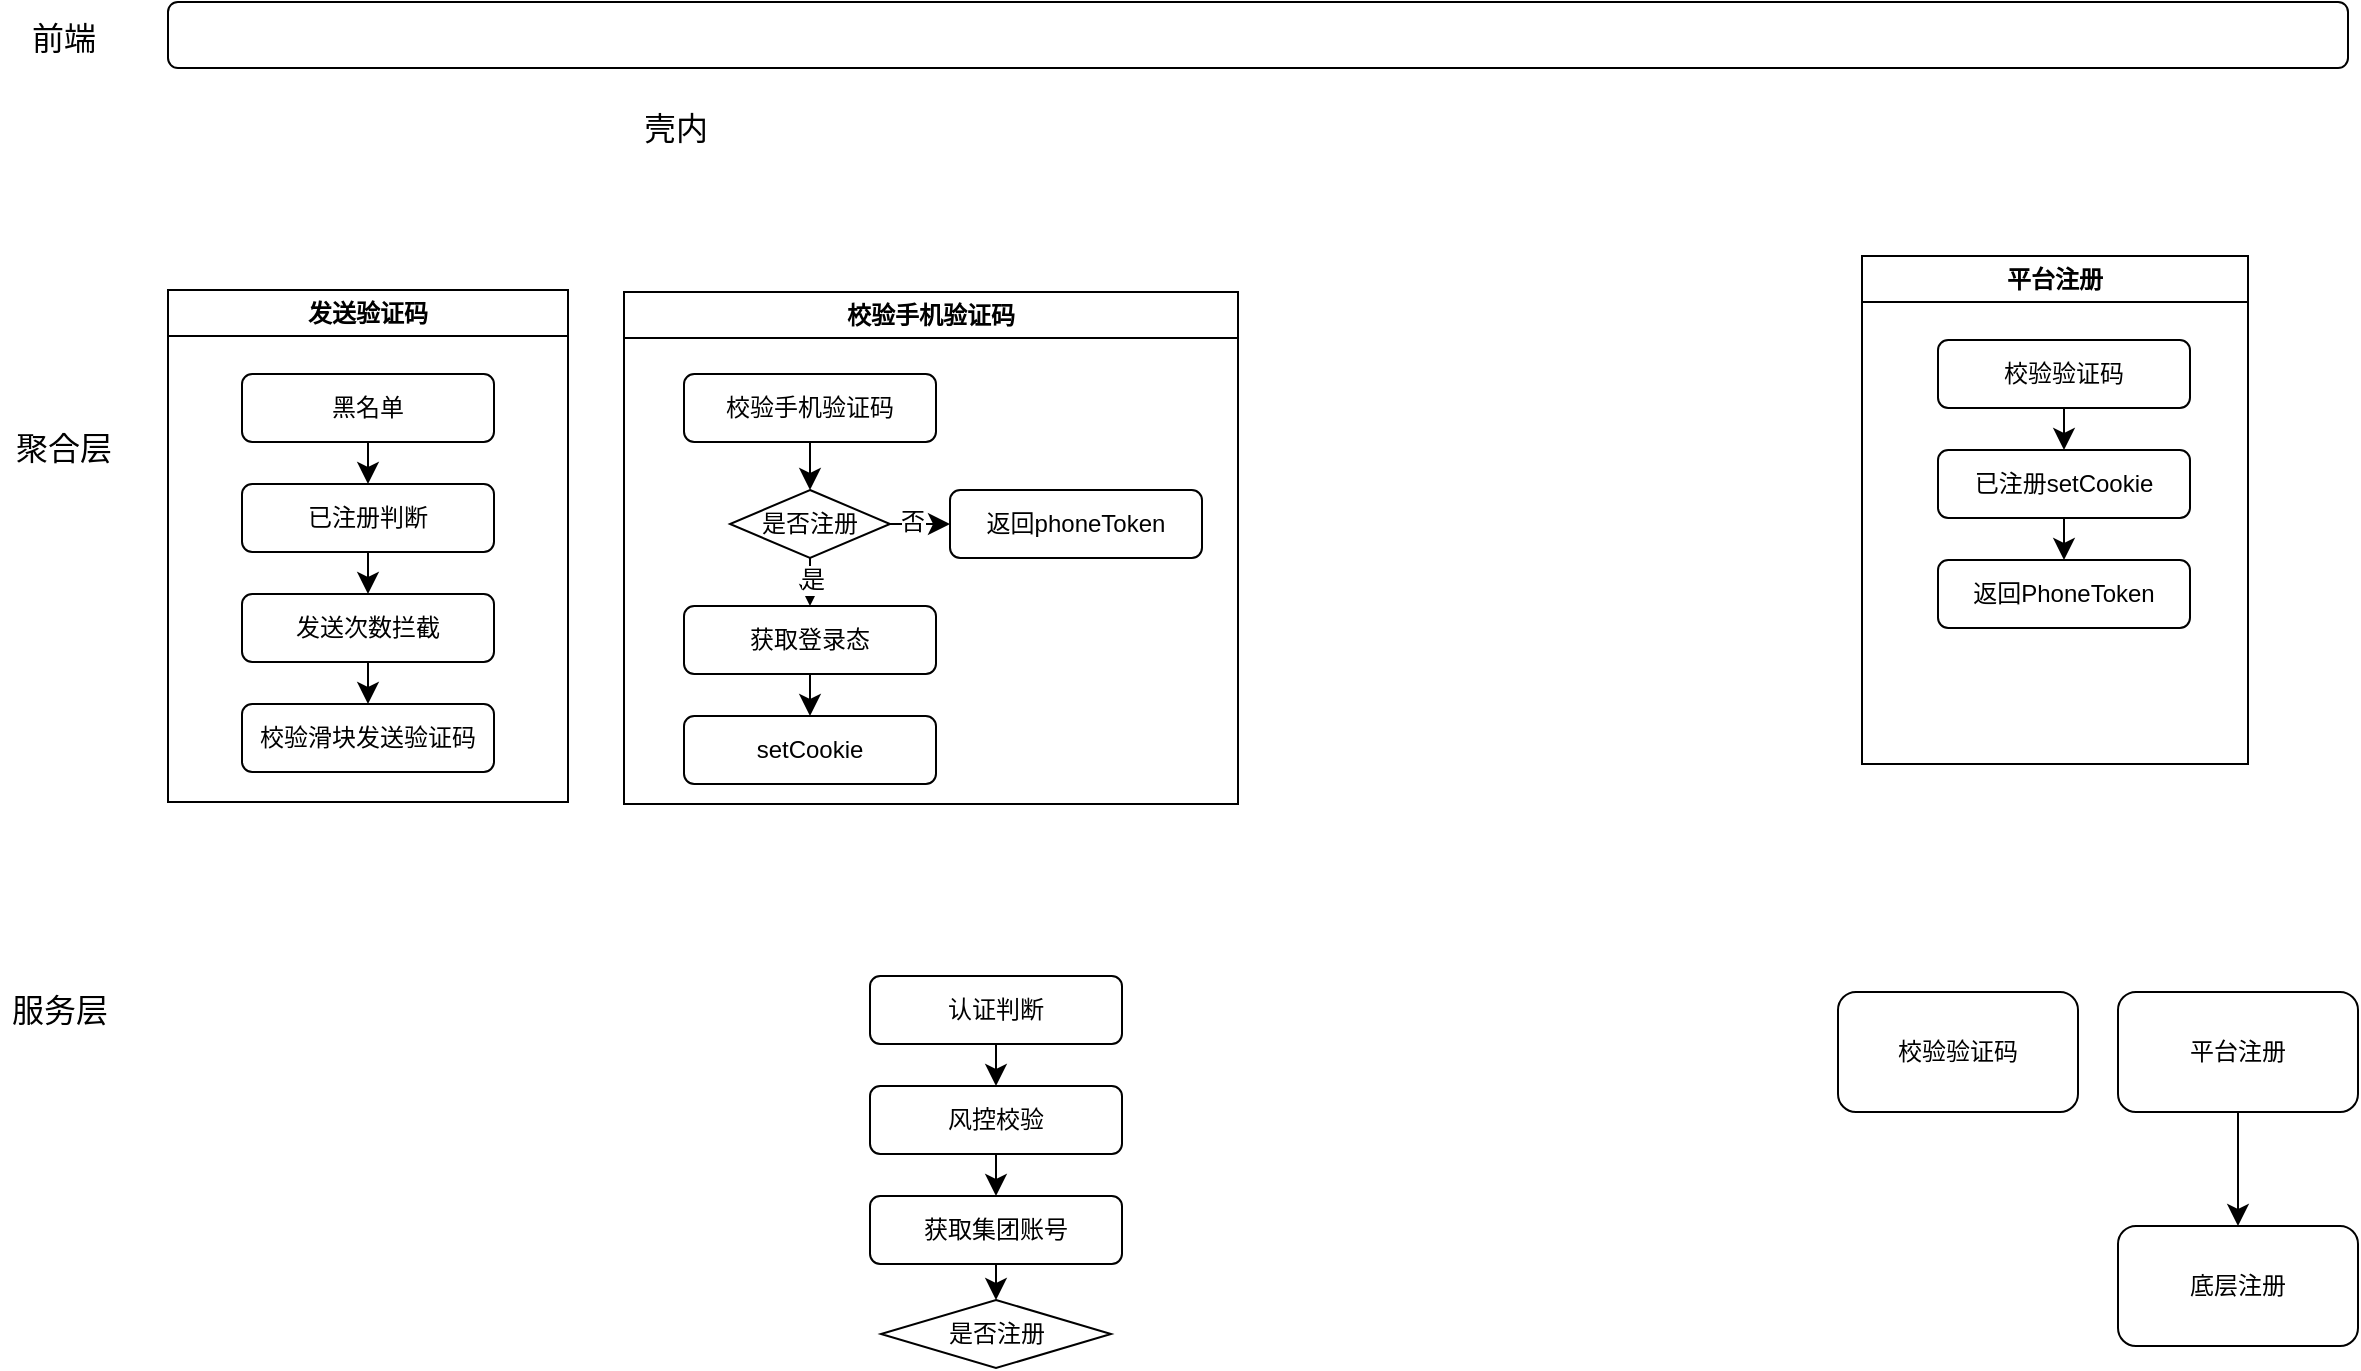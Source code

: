 <mxfile version="24.3.0" type="github">
  <diagram name="第 1 页" id="c9AZkh1vqLpdnkct6R15">
    <mxGraphModel dx="1834" dy="1188" grid="0" gridSize="10" guides="1" tooltips="1" connect="1" arrows="1" fold="1" page="0" pageScale="1" pageWidth="827" pageHeight="1169" math="0" shadow="0">
      <root>
        <mxCell id="0" />
        <mxCell id="1" parent="0" />
        <mxCell id="L1B9Y0KhX3QtsJVaU2VL-1" value="校验验证码" style="rounded=1;whiteSpace=wrap;html=1;" vertex="1" parent="1">
          <mxGeometry x="810" y="108" width="120" height="60" as="geometry" />
        </mxCell>
        <mxCell id="L1B9Y0KhX3QtsJVaU2VL-2" value="聚合层" style="text;html=1;align=center;verticalAlign=middle;whiteSpace=wrap;rounded=0;fontSize=16;" vertex="1" parent="1">
          <mxGeometry x="-107" y="-179" width="60" height="30" as="geometry" />
        </mxCell>
        <mxCell id="L1B9Y0KhX3QtsJVaU2VL-3" value="服务层" style="text;html=1;align=center;verticalAlign=middle;whiteSpace=wrap;rounded=0;fontSize=16;" vertex="1" parent="1">
          <mxGeometry x="-109" y="102" width="60" height="30" as="geometry" />
        </mxCell>
        <mxCell id="L1B9Y0KhX3QtsJVaU2VL-5" value="前端" style="text;html=1;align=center;verticalAlign=middle;whiteSpace=wrap;rounded=0;fontSize=16;" vertex="1" parent="1">
          <mxGeometry x="-107" y="-384" width="60" height="30" as="geometry" />
        </mxCell>
        <mxCell id="L1B9Y0KhX3QtsJVaU2VL-14" style="edgeStyle=none;curved=1;rounded=0;orthogonalLoop=1;jettySize=auto;html=1;exitX=0.5;exitY=1;exitDx=0;exitDy=0;entryX=0.5;entryY=0;entryDx=0;entryDy=0;fontSize=12;startSize=8;endSize=8;" edge="1" parent="1" source="L1B9Y0KhX3QtsJVaU2VL-6" target="L1B9Y0KhX3QtsJVaU2VL-7">
          <mxGeometry relative="1" as="geometry" />
        </mxCell>
        <mxCell id="L1B9Y0KhX3QtsJVaU2VL-6" value="平台注册" style="rounded=1;whiteSpace=wrap;html=1;" vertex="1" parent="1">
          <mxGeometry x="950" y="108" width="120" height="60" as="geometry" />
        </mxCell>
        <mxCell id="L1B9Y0KhX3QtsJVaU2VL-7" value="底层注册" style="rounded=1;whiteSpace=wrap;html=1;" vertex="1" parent="1">
          <mxGeometry x="950" y="225" width="120" height="60" as="geometry" />
        </mxCell>
        <mxCell id="L1B9Y0KhX3QtsJVaU2VL-23" value="" style="rounded=1;whiteSpace=wrap;html=1;" vertex="1" parent="1">
          <mxGeometry x="-25" y="-387" width="1090" height="33" as="geometry" />
        </mxCell>
        <mxCell id="L1B9Y0KhX3QtsJVaU2VL-33" value="发送验证码" style="swimlane;whiteSpace=wrap;html=1;" vertex="1" parent="1">
          <mxGeometry x="-25" y="-243" width="200" height="256" as="geometry" />
        </mxCell>
        <mxCell id="L1B9Y0KhX3QtsJVaU2VL-37" style="edgeStyle=none;curved=1;rounded=0;orthogonalLoop=1;jettySize=auto;html=1;exitX=0.5;exitY=1;exitDx=0;exitDy=0;entryX=0.5;entryY=0;entryDx=0;entryDy=0;fontSize=12;startSize=8;endSize=8;" edge="1" parent="L1B9Y0KhX3QtsJVaU2VL-33" source="L1B9Y0KhX3QtsJVaU2VL-32" target="L1B9Y0KhX3QtsJVaU2VL-34">
          <mxGeometry relative="1" as="geometry" />
        </mxCell>
        <mxCell id="L1B9Y0KhX3QtsJVaU2VL-32" value="黑名单" style="rounded=1;whiteSpace=wrap;html=1;" vertex="1" parent="L1B9Y0KhX3QtsJVaU2VL-33">
          <mxGeometry x="37" y="42" width="126" height="34" as="geometry" />
        </mxCell>
        <mxCell id="L1B9Y0KhX3QtsJVaU2VL-38" style="edgeStyle=none;curved=1;rounded=0;orthogonalLoop=1;jettySize=auto;html=1;exitX=0.5;exitY=1;exitDx=0;exitDy=0;entryX=0.5;entryY=0;entryDx=0;entryDy=0;fontSize=12;startSize=8;endSize=8;" edge="1" parent="L1B9Y0KhX3QtsJVaU2VL-33" source="L1B9Y0KhX3QtsJVaU2VL-34" target="L1B9Y0KhX3QtsJVaU2VL-35">
          <mxGeometry relative="1" as="geometry" />
        </mxCell>
        <mxCell id="L1B9Y0KhX3QtsJVaU2VL-34" value="已注册判断" style="rounded=1;whiteSpace=wrap;html=1;" vertex="1" parent="L1B9Y0KhX3QtsJVaU2VL-33">
          <mxGeometry x="37" y="97" width="126" height="34" as="geometry" />
        </mxCell>
        <mxCell id="L1B9Y0KhX3QtsJVaU2VL-39" style="edgeStyle=none;curved=1;rounded=0;orthogonalLoop=1;jettySize=auto;html=1;exitX=0.5;exitY=1;exitDx=0;exitDy=0;entryX=0.5;entryY=0;entryDx=0;entryDy=0;fontSize=12;startSize=8;endSize=8;" edge="1" parent="L1B9Y0KhX3QtsJVaU2VL-33" source="L1B9Y0KhX3QtsJVaU2VL-35" target="L1B9Y0KhX3QtsJVaU2VL-36">
          <mxGeometry relative="1" as="geometry" />
        </mxCell>
        <mxCell id="L1B9Y0KhX3QtsJVaU2VL-35" value="发送次数拦截" style="rounded=1;whiteSpace=wrap;html=1;" vertex="1" parent="L1B9Y0KhX3QtsJVaU2VL-33">
          <mxGeometry x="37" y="152" width="126" height="34" as="geometry" />
        </mxCell>
        <mxCell id="L1B9Y0KhX3QtsJVaU2VL-36" value="校验滑块发送验证码" style="rounded=1;whiteSpace=wrap;html=1;" vertex="1" parent="L1B9Y0KhX3QtsJVaU2VL-33">
          <mxGeometry x="37" y="207" width="126" height="34" as="geometry" />
        </mxCell>
        <mxCell id="L1B9Y0KhX3QtsJVaU2VL-40" value="校验手机验证码" style="swimlane;whiteSpace=wrap;html=1;" vertex="1" parent="1">
          <mxGeometry x="203" y="-242" width="307" height="256" as="geometry" />
        </mxCell>
        <mxCell id="L1B9Y0KhX3QtsJVaU2VL-74" style="edgeStyle=none;curved=1;rounded=0;orthogonalLoop=1;jettySize=auto;html=1;exitX=0.5;exitY=1;exitDx=0;exitDy=0;entryX=0.5;entryY=0;entryDx=0;entryDy=0;fontSize=12;startSize=8;endSize=8;" edge="1" parent="L1B9Y0KhX3QtsJVaU2VL-40" source="L1B9Y0KhX3QtsJVaU2VL-60" target="L1B9Y0KhX3QtsJVaU2VL-73">
          <mxGeometry relative="1" as="geometry" />
        </mxCell>
        <mxCell id="L1B9Y0KhX3QtsJVaU2VL-60" value="校验手机验证码" style="rounded=1;whiteSpace=wrap;html=1;" vertex="1" parent="L1B9Y0KhX3QtsJVaU2VL-40">
          <mxGeometry x="30" y="41" width="126" height="34" as="geometry" />
        </mxCell>
        <mxCell id="L1B9Y0KhX3QtsJVaU2VL-61" style="edgeStyle=none;curved=1;rounded=0;orthogonalLoop=1;jettySize=auto;html=1;exitX=0.5;exitY=1;exitDx=0;exitDy=0;entryX=0.5;entryY=0;entryDx=0;entryDy=0;fontSize=12;startSize=8;endSize=8;" edge="1" parent="L1B9Y0KhX3QtsJVaU2VL-40" source="L1B9Y0KhX3QtsJVaU2VL-62" target="L1B9Y0KhX3QtsJVaU2VL-63">
          <mxGeometry relative="1" as="geometry" />
        </mxCell>
        <mxCell id="L1B9Y0KhX3QtsJVaU2VL-62" value="获取登录态" style="rounded=1;whiteSpace=wrap;html=1;" vertex="1" parent="L1B9Y0KhX3QtsJVaU2VL-40">
          <mxGeometry x="30" y="157" width="126" height="34" as="geometry" />
        </mxCell>
        <mxCell id="L1B9Y0KhX3QtsJVaU2VL-63" value="setCookie" style="rounded=1;whiteSpace=wrap;html=1;" vertex="1" parent="L1B9Y0KhX3QtsJVaU2VL-40">
          <mxGeometry x="30" y="212" width="126" height="34" as="geometry" />
        </mxCell>
        <mxCell id="L1B9Y0KhX3QtsJVaU2VL-64" value="返回phoneToken" style="rounded=1;whiteSpace=wrap;html=1;" vertex="1" parent="L1B9Y0KhX3QtsJVaU2VL-40">
          <mxGeometry x="163" y="99" width="126" height="34" as="geometry" />
        </mxCell>
        <mxCell id="L1B9Y0KhX3QtsJVaU2VL-75" style="edgeStyle=none;curved=1;rounded=0;orthogonalLoop=1;jettySize=auto;html=1;exitX=0.5;exitY=1;exitDx=0;exitDy=0;entryX=0.5;entryY=0;entryDx=0;entryDy=0;fontSize=12;startSize=8;endSize=8;" edge="1" parent="L1B9Y0KhX3QtsJVaU2VL-40" source="L1B9Y0KhX3QtsJVaU2VL-73" target="L1B9Y0KhX3QtsJVaU2VL-62">
          <mxGeometry relative="1" as="geometry" />
        </mxCell>
        <mxCell id="L1B9Y0KhX3QtsJVaU2VL-77" value="是" style="edgeLabel;html=1;align=center;verticalAlign=middle;resizable=0;points=[];fontSize=12;" vertex="1" connectable="0" parent="L1B9Y0KhX3QtsJVaU2VL-75">
          <mxGeometry x="-0.125" y="1" relative="1" as="geometry">
            <mxPoint as="offset" />
          </mxGeometry>
        </mxCell>
        <mxCell id="L1B9Y0KhX3QtsJVaU2VL-76" style="edgeStyle=none;curved=1;rounded=0;orthogonalLoop=1;jettySize=auto;html=1;exitX=1;exitY=0.5;exitDx=0;exitDy=0;entryX=0;entryY=0.5;entryDx=0;entryDy=0;fontSize=12;startSize=8;endSize=8;" edge="1" parent="L1B9Y0KhX3QtsJVaU2VL-40" source="L1B9Y0KhX3QtsJVaU2VL-73" target="L1B9Y0KhX3QtsJVaU2VL-64">
          <mxGeometry relative="1" as="geometry" />
        </mxCell>
        <mxCell id="L1B9Y0KhX3QtsJVaU2VL-78" value="否" style="edgeLabel;html=1;align=center;verticalAlign=middle;resizable=0;points=[];fontSize=12;" vertex="1" connectable="0" parent="L1B9Y0KhX3QtsJVaU2VL-76">
          <mxGeometry x="-0.3" y="2" relative="1" as="geometry">
            <mxPoint y="1" as="offset" />
          </mxGeometry>
        </mxCell>
        <mxCell id="L1B9Y0KhX3QtsJVaU2VL-73" value="是否注册" style="rhombus;whiteSpace=wrap;html=1;" vertex="1" parent="L1B9Y0KhX3QtsJVaU2VL-40">
          <mxGeometry x="53" y="99" width="80" height="34" as="geometry" />
        </mxCell>
        <mxCell id="L1B9Y0KhX3QtsJVaU2VL-48" value="壳内" style="text;html=1;align=center;verticalAlign=middle;whiteSpace=wrap;rounded=0;fontSize=16;" vertex="1" parent="1">
          <mxGeometry x="199" y="-339" width="60" height="30" as="geometry" />
        </mxCell>
        <mxCell id="L1B9Y0KhX3QtsJVaU2VL-49" value="平台注册" style="swimlane;whiteSpace=wrap;html=1;" vertex="1" parent="1">
          <mxGeometry x="822" y="-260" width="193" height="254" as="geometry" />
        </mxCell>
        <mxCell id="L1B9Y0KhX3QtsJVaU2VL-50" style="edgeStyle=none;curved=1;rounded=0;orthogonalLoop=1;jettySize=auto;html=1;exitX=0.5;exitY=1;exitDx=0;exitDy=0;entryX=0.5;entryY=0;entryDx=0;entryDy=0;fontSize=12;startSize=8;endSize=8;" edge="1" parent="L1B9Y0KhX3QtsJVaU2VL-49" source="L1B9Y0KhX3QtsJVaU2VL-51" target="L1B9Y0KhX3QtsJVaU2VL-53">
          <mxGeometry relative="1" as="geometry" />
        </mxCell>
        <mxCell id="L1B9Y0KhX3QtsJVaU2VL-51" value="校验验证码" style="rounded=1;whiteSpace=wrap;html=1;" vertex="1" parent="L1B9Y0KhX3QtsJVaU2VL-49">
          <mxGeometry x="38" y="42" width="126" height="34" as="geometry" />
        </mxCell>
        <mxCell id="L1B9Y0KhX3QtsJVaU2VL-52" style="edgeStyle=none;curved=1;rounded=0;orthogonalLoop=1;jettySize=auto;html=1;exitX=0.5;exitY=1;exitDx=0;exitDy=0;entryX=0.5;entryY=0;entryDx=0;entryDy=0;fontSize=12;startSize=8;endSize=8;" edge="1" parent="L1B9Y0KhX3QtsJVaU2VL-49" source="L1B9Y0KhX3QtsJVaU2VL-53" target="L1B9Y0KhX3QtsJVaU2VL-54">
          <mxGeometry relative="1" as="geometry" />
        </mxCell>
        <mxCell id="L1B9Y0KhX3QtsJVaU2VL-53" value="已注册setCookie" style="rounded=1;whiteSpace=wrap;html=1;" vertex="1" parent="L1B9Y0KhX3QtsJVaU2VL-49">
          <mxGeometry x="38" y="97" width="126" height="34" as="geometry" />
        </mxCell>
        <mxCell id="L1B9Y0KhX3QtsJVaU2VL-54" value="返回PhoneToken" style="rounded=1;whiteSpace=wrap;html=1;" vertex="1" parent="L1B9Y0KhX3QtsJVaU2VL-49">
          <mxGeometry x="38" y="152" width="126" height="34" as="geometry" />
        </mxCell>
        <mxCell id="L1B9Y0KhX3QtsJVaU2VL-66" style="edgeStyle=none;curved=1;rounded=0;orthogonalLoop=1;jettySize=auto;html=1;exitX=0.5;exitY=1;exitDx=0;exitDy=0;entryX=0.5;entryY=0;entryDx=0;entryDy=0;fontSize=12;startSize=8;endSize=8;" edge="1" parent="1" source="L1B9Y0KhX3QtsJVaU2VL-67" target="L1B9Y0KhX3QtsJVaU2VL-69">
          <mxGeometry relative="1" as="geometry" />
        </mxCell>
        <mxCell id="L1B9Y0KhX3QtsJVaU2VL-67" value="认证判断" style="rounded=1;whiteSpace=wrap;html=1;" vertex="1" parent="1">
          <mxGeometry x="326" y="100" width="126" height="34" as="geometry" />
        </mxCell>
        <mxCell id="L1B9Y0KhX3QtsJVaU2VL-68" style="edgeStyle=none;curved=1;rounded=0;orthogonalLoop=1;jettySize=auto;html=1;exitX=0.5;exitY=1;exitDx=0;exitDy=0;entryX=0.5;entryY=0;entryDx=0;entryDy=0;fontSize=12;startSize=8;endSize=8;" edge="1" parent="1" source="L1B9Y0KhX3QtsJVaU2VL-69" target="L1B9Y0KhX3QtsJVaU2VL-71">
          <mxGeometry relative="1" as="geometry" />
        </mxCell>
        <mxCell id="L1B9Y0KhX3QtsJVaU2VL-69" value="风控校验" style="rounded=1;whiteSpace=wrap;html=1;" vertex="1" parent="1">
          <mxGeometry x="326" y="155" width="126" height="34" as="geometry" />
        </mxCell>
        <mxCell id="L1B9Y0KhX3QtsJVaU2VL-70" style="edgeStyle=none;curved=1;rounded=0;orthogonalLoop=1;jettySize=auto;html=1;exitX=0.5;exitY=1;exitDx=0;exitDy=0;fontSize=12;startSize=8;endSize=8;" edge="1" parent="1" source="L1B9Y0KhX3QtsJVaU2VL-71" target="L1B9Y0KhX3QtsJVaU2VL-79">
          <mxGeometry relative="1" as="geometry">
            <mxPoint x="389" y="265" as="targetPoint" />
          </mxGeometry>
        </mxCell>
        <mxCell id="L1B9Y0KhX3QtsJVaU2VL-71" value="获取集团账号" style="rounded=1;whiteSpace=wrap;html=1;" vertex="1" parent="1">
          <mxGeometry x="326" y="210" width="126" height="34" as="geometry" />
        </mxCell>
        <mxCell id="L1B9Y0KhX3QtsJVaU2VL-79" value="是否注册" style="rhombus;whiteSpace=wrap;html=1;" vertex="1" parent="1">
          <mxGeometry x="331.5" y="262" width="115" height="34" as="geometry" />
        </mxCell>
      </root>
    </mxGraphModel>
  </diagram>
</mxfile>
